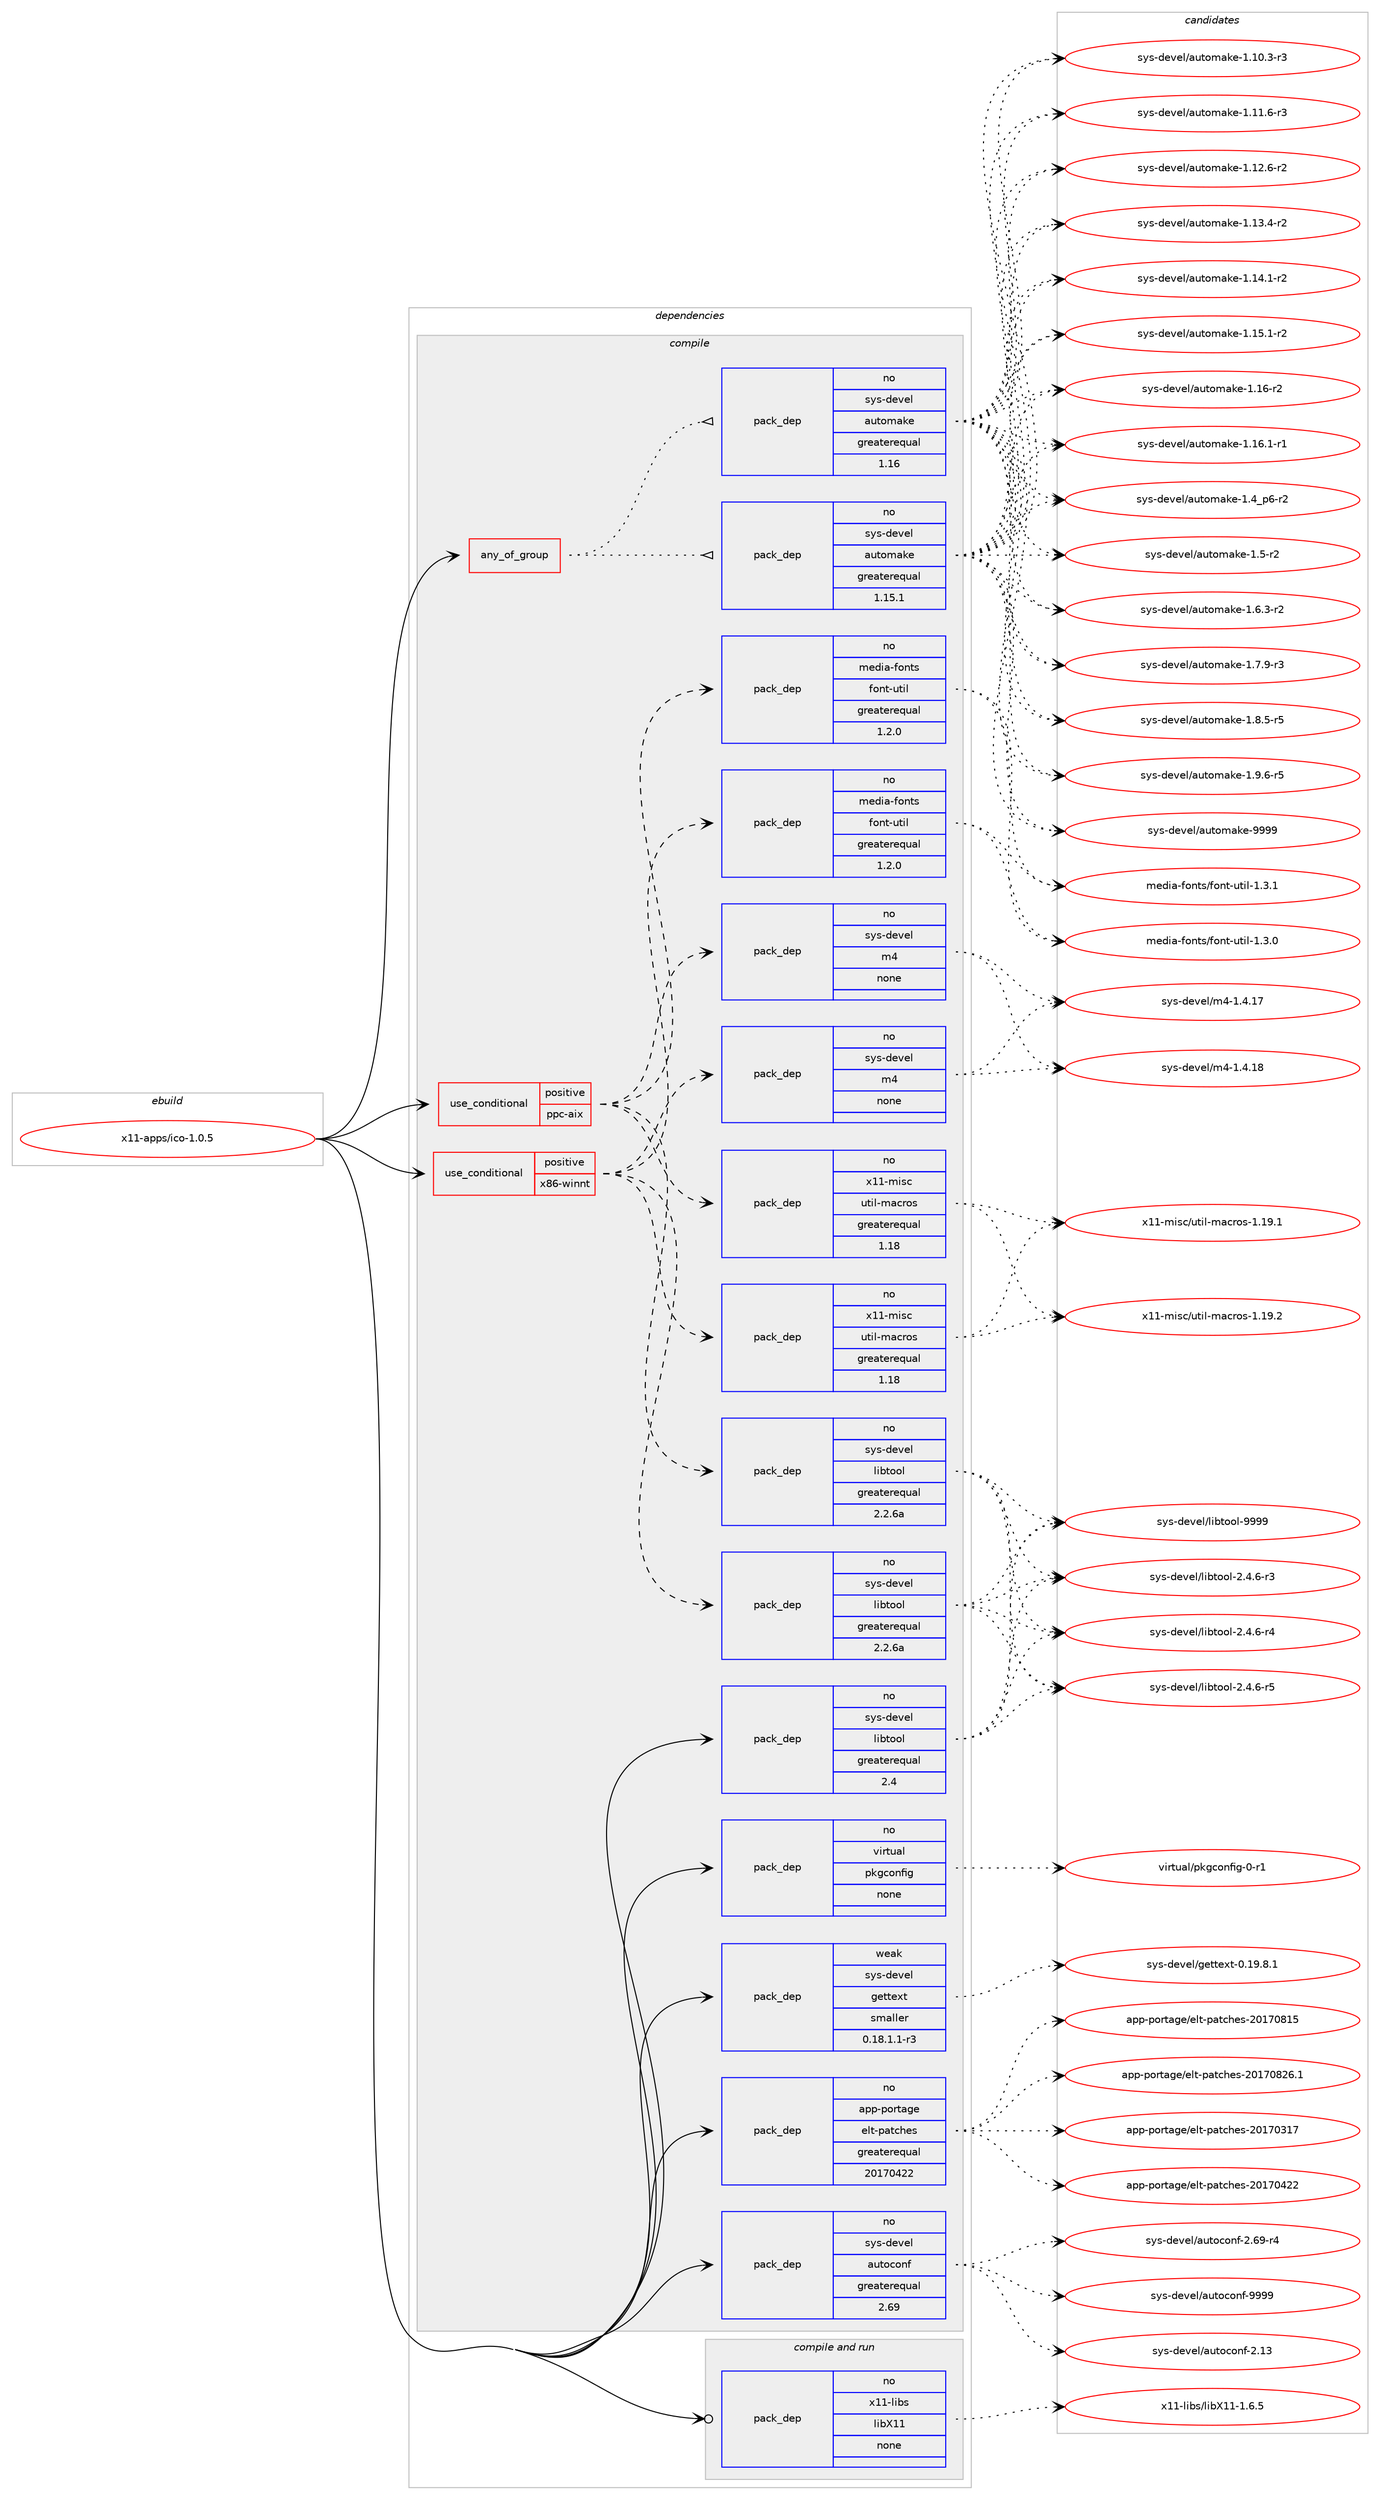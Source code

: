 digraph prolog {

# *************
# Graph options
# *************

newrank=true;
concentrate=true;
compound=true;
graph [rankdir=LR,fontname=Helvetica,fontsize=10,ranksep=1.5];#, ranksep=2.5, nodesep=0.2];
edge  [arrowhead=vee];
node  [fontname=Helvetica,fontsize=10];

# **********
# The ebuild
# **********

subgraph cluster_leftcol {
color=gray;
rank=same;
label=<<i>ebuild</i>>;
id [label="x11-apps/ico-1.0.5", color=red, width=4, href="../x11-apps/ico-1.0.5.svg"];
}

# ****************
# The dependencies
# ****************

subgraph cluster_midcol {
color=gray;
label=<<i>dependencies</i>>;
subgraph cluster_compile {
fillcolor="#eeeeee";
style=filled;
label=<<i>compile</i>>;
subgraph any100 {
dependency7553 [label=<<TABLE BORDER="0" CELLBORDER="1" CELLSPACING="0" CELLPADDING="4"><TR><TD CELLPADDING="10">any_of_group</TD></TR></TABLE>>, shape=none, color=red];subgraph pack6624 {
dependency7554 [label=<<TABLE BORDER="0" CELLBORDER="1" CELLSPACING="0" CELLPADDING="4" WIDTH="220"><TR><TD ROWSPAN="6" CELLPADDING="30">pack_dep</TD></TR><TR><TD WIDTH="110">no</TD></TR><TR><TD>sys-devel</TD></TR><TR><TD>automake</TD></TR><TR><TD>greaterequal</TD></TR><TR><TD>1.16</TD></TR></TABLE>>, shape=none, color=blue];
}
dependency7553:e -> dependency7554:w [weight=20,style="dotted",arrowhead="oinv"];
subgraph pack6625 {
dependency7555 [label=<<TABLE BORDER="0" CELLBORDER="1" CELLSPACING="0" CELLPADDING="4" WIDTH="220"><TR><TD ROWSPAN="6" CELLPADDING="30">pack_dep</TD></TR><TR><TD WIDTH="110">no</TD></TR><TR><TD>sys-devel</TD></TR><TR><TD>automake</TD></TR><TR><TD>greaterequal</TD></TR><TR><TD>1.15.1</TD></TR></TABLE>>, shape=none, color=blue];
}
dependency7553:e -> dependency7555:w [weight=20,style="dotted",arrowhead="oinv"];
}
id:e -> dependency7553:w [weight=20,style="solid",arrowhead="vee"];
subgraph cond830 {
dependency7556 [label=<<TABLE BORDER="0" CELLBORDER="1" CELLSPACING="0" CELLPADDING="4"><TR><TD ROWSPAN="3" CELLPADDING="10">use_conditional</TD></TR><TR><TD>positive</TD></TR><TR><TD>ppc-aix</TD></TR></TABLE>>, shape=none, color=red];
subgraph pack6626 {
dependency7557 [label=<<TABLE BORDER="0" CELLBORDER="1" CELLSPACING="0" CELLPADDING="4" WIDTH="220"><TR><TD ROWSPAN="6" CELLPADDING="30">pack_dep</TD></TR><TR><TD WIDTH="110">no</TD></TR><TR><TD>sys-devel</TD></TR><TR><TD>libtool</TD></TR><TR><TD>greaterequal</TD></TR><TR><TD>2.2.6a</TD></TR></TABLE>>, shape=none, color=blue];
}
dependency7556:e -> dependency7557:w [weight=20,style="dashed",arrowhead="vee"];
subgraph pack6627 {
dependency7558 [label=<<TABLE BORDER="0" CELLBORDER="1" CELLSPACING="0" CELLPADDING="4" WIDTH="220"><TR><TD ROWSPAN="6" CELLPADDING="30">pack_dep</TD></TR><TR><TD WIDTH="110">no</TD></TR><TR><TD>sys-devel</TD></TR><TR><TD>m4</TD></TR><TR><TD>none</TD></TR><TR><TD></TD></TR></TABLE>>, shape=none, color=blue];
}
dependency7556:e -> dependency7558:w [weight=20,style="dashed",arrowhead="vee"];
subgraph pack6628 {
dependency7559 [label=<<TABLE BORDER="0" CELLBORDER="1" CELLSPACING="0" CELLPADDING="4" WIDTH="220"><TR><TD ROWSPAN="6" CELLPADDING="30">pack_dep</TD></TR><TR><TD WIDTH="110">no</TD></TR><TR><TD>x11-misc</TD></TR><TR><TD>util-macros</TD></TR><TR><TD>greaterequal</TD></TR><TR><TD>1.18</TD></TR></TABLE>>, shape=none, color=blue];
}
dependency7556:e -> dependency7559:w [weight=20,style="dashed",arrowhead="vee"];
subgraph pack6629 {
dependency7560 [label=<<TABLE BORDER="0" CELLBORDER="1" CELLSPACING="0" CELLPADDING="4" WIDTH="220"><TR><TD ROWSPAN="6" CELLPADDING="30">pack_dep</TD></TR><TR><TD WIDTH="110">no</TD></TR><TR><TD>media-fonts</TD></TR><TR><TD>font-util</TD></TR><TR><TD>greaterequal</TD></TR><TR><TD>1.2.0</TD></TR></TABLE>>, shape=none, color=blue];
}
dependency7556:e -> dependency7560:w [weight=20,style="dashed",arrowhead="vee"];
}
id:e -> dependency7556:w [weight=20,style="solid",arrowhead="vee"];
subgraph cond831 {
dependency7561 [label=<<TABLE BORDER="0" CELLBORDER="1" CELLSPACING="0" CELLPADDING="4"><TR><TD ROWSPAN="3" CELLPADDING="10">use_conditional</TD></TR><TR><TD>positive</TD></TR><TR><TD>x86-winnt</TD></TR></TABLE>>, shape=none, color=red];
subgraph pack6630 {
dependency7562 [label=<<TABLE BORDER="0" CELLBORDER="1" CELLSPACING="0" CELLPADDING="4" WIDTH="220"><TR><TD ROWSPAN="6" CELLPADDING="30">pack_dep</TD></TR><TR><TD WIDTH="110">no</TD></TR><TR><TD>sys-devel</TD></TR><TR><TD>libtool</TD></TR><TR><TD>greaterequal</TD></TR><TR><TD>2.2.6a</TD></TR></TABLE>>, shape=none, color=blue];
}
dependency7561:e -> dependency7562:w [weight=20,style="dashed",arrowhead="vee"];
subgraph pack6631 {
dependency7563 [label=<<TABLE BORDER="0" CELLBORDER="1" CELLSPACING="0" CELLPADDING="4" WIDTH="220"><TR><TD ROWSPAN="6" CELLPADDING="30">pack_dep</TD></TR><TR><TD WIDTH="110">no</TD></TR><TR><TD>sys-devel</TD></TR><TR><TD>m4</TD></TR><TR><TD>none</TD></TR><TR><TD></TD></TR></TABLE>>, shape=none, color=blue];
}
dependency7561:e -> dependency7563:w [weight=20,style="dashed",arrowhead="vee"];
subgraph pack6632 {
dependency7564 [label=<<TABLE BORDER="0" CELLBORDER="1" CELLSPACING="0" CELLPADDING="4" WIDTH="220"><TR><TD ROWSPAN="6" CELLPADDING="30">pack_dep</TD></TR><TR><TD WIDTH="110">no</TD></TR><TR><TD>x11-misc</TD></TR><TR><TD>util-macros</TD></TR><TR><TD>greaterequal</TD></TR><TR><TD>1.18</TD></TR></TABLE>>, shape=none, color=blue];
}
dependency7561:e -> dependency7564:w [weight=20,style="dashed",arrowhead="vee"];
subgraph pack6633 {
dependency7565 [label=<<TABLE BORDER="0" CELLBORDER="1" CELLSPACING="0" CELLPADDING="4" WIDTH="220"><TR><TD ROWSPAN="6" CELLPADDING="30">pack_dep</TD></TR><TR><TD WIDTH="110">no</TD></TR><TR><TD>media-fonts</TD></TR><TR><TD>font-util</TD></TR><TR><TD>greaterequal</TD></TR><TR><TD>1.2.0</TD></TR></TABLE>>, shape=none, color=blue];
}
dependency7561:e -> dependency7565:w [weight=20,style="dashed",arrowhead="vee"];
}
id:e -> dependency7561:w [weight=20,style="solid",arrowhead="vee"];
subgraph pack6634 {
dependency7566 [label=<<TABLE BORDER="0" CELLBORDER="1" CELLSPACING="0" CELLPADDING="4" WIDTH="220"><TR><TD ROWSPAN="6" CELLPADDING="30">pack_dep</TD></TR><TR><TD WIDTH="110">no</TD></TR><TR><TD>app-portage</TD></TR><TR><TD>elt-patches</TD></TR><TR><TD>greaterequal</TD></TR><TR><TD>20170422</TD></TR></TABLE>>, shape=none, color=blue];
}
id:e -> dependency7566:w [weight=20,style="solid",arrowhead="vee"];
subgraph pack6635 {
dependency7567 [label=<<TABLE BORDER="0" CELLBORDER="1" CELLSPACING="0" CELLPADDING="4" WIDTH="220"><TR><TD ROWSPAN="6" CELLPADDING="30">pack_dep</TD></TR><TR><TD WIDTH="110">no</TD></TR><TR><TD>sys-devel</TD></TR><TR><TD>autoconf</TD></TR><TR><TD>greaterequal</TD></TR><TR><TD>2.69</TD></TR></TABLE>>, shape=none, color=blue];
}
id:e -> dependency7567:w [weight=20,style="solid",arrowhead="vee"];
subgraph pack6636 {
dependency7568 [label=<<TABLE BORDER="0" CELLBORDER="1" CELLSPACING="0" CELLPADDING="4" WIDTH="220"><TR><TD ROWSPAN="6" CELLPADDING="30">pack_dep</TD></TR><TR><TD WIDTH="110">no</TD></TR><TR><TD>sys-devel</TD></TR><TR><TD>libtool</TD></TR><TR><TD>greaterequal</TD></TR><TR><TD>2.4</TD></TR></TABLE>>, shape=none, color=blue];
}
id:e -> dependency7568:w [weight=20,style="solid",arrowhead="vee"];
subgraph pack6637 {
dependency7569 [label=<<TABLE BORDER="0" CELLBORDER="1" CELLSPACING="0" CELLPADDING="4" WIDTH="220"><TR><TD ROWSPAN="6" CELLPADDING="30">pack_dep</TD></TR><TR><TD WIDTH="110">no</TD></TR><TR><TD>virtual</TD></TR><TR><TD>pkgconfig</TD></TR><TR><TD>none</TD></TR><TR><TD></TD></TR></TABLE>>, shape=none, color=blue];
}
id:e -> dependency7569:w [weight=20,style="solid",arrowhead="vee"];
subgraph pack6638 {
dependency7570 [label=<<TABLE BORDER="0" CELLBORDER="1" CELLSPACING="0" CELLPADDING="4" WIDTH="220"><TR><TD ROWSPAN="6" CELLPADDING="30">pack_dep</TD></TR><TR><TD WIDTH="110">weak</TD></TR><TR><TD>sys-devel</TD></TR><TR><TD>gettext</TD></TR><TR><TD>smaller</TD></TR><TR><TD>0.18.1.1-r3</TD></TR></TABLE>>, shape=none, color=blue];
}
id:e -> dependency7570:w [weight=20,style="solid",arrowhead="vee"];
}
subgraph cluster_compileandrun {
fillcolor="#eeeeee";
style=filled;
label=<<i>compile and run</i>>;
subgraph pack6639 {
dependency7571 [label=<<TABLE BORDER="0" CELLBORDER="1" CELLSPACING="0" CELLPADDING="4" WIDTH="220"><TR><TD ROWSPAN="6" CELLPADDING="30">pack_dep</TD></TR><TR><TD WIDTH="110">no</TD></TR><TR><TD>x11-libs</TD></TR><TR><TD>libX11</TD></TR><TR><TD>none</TD></TR><TR><TD></TD></TR></TABLE>>, shape=none, color=blue];
}
id:e -> dependency7571:w [weight=20,style="solid",arrowhead="odotvee"];
}
subgraph cluster_run {
fillcolor="#eeeeee";
style=filled;
label=<<i>run</i>>;
}
}

# **************
# The candidates
# **************

subgraph cluster_choices {
rank=same;
color=gray;
label=<<i>candidates</i>>;

subgraph choice6624 {
color=black;
nodesep=1;
choice11512111545100101118101108479711711611110997107101454946494846514511451 [label="sys-devel/automake-1.10.3-r3", color=red, width=4,href="../sys-devel/automake-1.10.3-r3.svg"];
choice11512111545100101118101108479711711611110997107101454946494946544511451 [label="sys-devel/automake-1.11.6-r3", color=red, width=4,href="../sys-devel/automake-1.11.6-r3.svg"];
choice11512111545100101118101108479711711611110997107101454946495046544511450 [label="sys-devel/automake-1.12.6-r2", color=red, width=4,href="../sys-devel/automake-1.12.6-r2.svg"];
choice11512111545100101118101108479711711611110997107101454946495146524511450 [label="sys-devel/automake-1.13.4-r2", color=red, width=4,href="../sys-devel/automake-1.13.4-r2.svg"];
choice11512111545100101118101108479711711611110997107101454946495246494511450 [label="sys-devel/automake-1.14.1-r2", color=red, width=4,href="../sys-devel/automake-1.14.1-r2.svg"];
choice11512111545100101118101108479711711611110997107101454946495346494511450 [label="sys-devel/automake-1.15.1-r2", color=red, width=4,href="../sys-devel/automake-1.15.1-r2.svg"];
choice1151211154510010111810110847971171161111099710710145494649544511450 [label="sys-devel/automake-1.16-r2", color=red, width=4,href="../sys-devel/automake-1.16-r2.svg"];
choice11512111545100101118101108479711711611110997107101454946495446494511449 [label="sys-devel/automake-1.16.1-r1", color=red, width=4,href="../sys-devel/automake-1.16.1-r1.svg"];
choice115121115451001011181011084797117116111109971071014549465295112544511450 [label="sys-devel/automake-1.4_p6-r2", color=red, width=4,href="../sys-devel/automake-1.4_p6-r2.svg"];
choice11512111545100101118101108479711711611110997107101454946534511450 [label="sys-devel/automake-1.5-r2", color=red, width=4,href="../sys-devel/automake-1.5-r2.svg"];
choice115121115451001011181011084797117116111109971071014549465446514511450 [label="sys-devel/automake-1.6.3-r2", color=red, width=4,href="../sys-devel/automake-1.6.3-r2.svg"];
choice115121115451001011181011084797117116111109971071014549465546574511451 [label="sys-devel/automake-1.7.9-r3", color=red, width=4,href="../sys-devel/automake-1.7.9-r3.svg"];
choice115121115451001011181011084797117116111109971071014549465646534511453 [label="sys-devel/automake-1.8.5-r5", color=red, width=4,href="../sys-devel/automake-1.8.5-r5.svg"];
choice115121115451001011181011084797117116111109971071014549465746544511453 [label="sys-devel/automake-1.9.6-r5", color=red, width=4,href="../sys-devel/automake-1.9.6-r5.svg"];
choice115121115451001011181011084797117116111109971071014557575757 [label="sys-devel/automake-9999", color=red, width=4,href="../sys-devel/automake-9999.svg"];
dependency7554:e -> choice11512111545100101118101108479711711611110997107101454946494846514511451:w [style=dotted,weight="100"];
dependency7554:e -> choice11512111545100101118101108479711711611110997107101454946494946544511451:w [style=dotted,weight="100"];
dependency7554:e -> choice11512111545100101118101108479711711611110997107101454946495046544511450:w [style=dotted,weight="100"];
dependency7554:e -> choice11512111545100101118101108479711711611110997107101454946495146524511450:w [style=dotted,weight="100"];
dependency7554:e -> choice11512111545100101118101108479711711611110997107101454946495246494511450:w [style=dotted,weight="100"];
dependency7554:e -> choice11512111545100101118101108479711711611110997107101454946495346494511450:w [style=dotted,weight="100"];
dependency7554:e -> choice1151211154510010111810110847971171161111099710710145494649544511450:w [style=dotted,weight="100"];
dependency7554:e -> choice11512111545100101118101108479711711611110997107101454946495446494511449:w [style=dotted,weight="100"];
dependency7554:e -> choice115121115451001011181011084797117116111109971071014549465295112544511450:w [style=dotted,weight="100"];
dependency7554:e -> choice11512111545100101118101108479711711611110997107101454946534511450:w [style=dotted,weight="100"];
dependency7554:e -> choice115121115451001011181011084797117116111109971071014549465446514511450:w [style=dotted,weight="100"];
dependency7554:e -> choice115121115451001011181011084797117116111109971071014549465546574511451:w [style=dotted,weight="100"];
dependency7554:e -> choice115121115451001011181011084797117116111109971071014549465646534511453:w [style=dotted,weight="100"];
dependency7554:e -> choice115121115451001011181011084797117116111109971071014549465746544511453:w [style=dotted,weight="100"];
dependency7554:e -> choice115121115451001011181011084797117116111109971071014557575757:w [style=dotted,weight="100"];
}
subgraph choice6625 {
color=black;
nodesep=1;
choice11512111545100101118101108479711711611110997107101454946494846514511451 [label="sys-devel/automake-1.10.3-r3", color=red, width=4,href="../sys-devel/automake-1.10.3-r3.svg"];
choice11512111545100101118101108479711711611110997107101454946494946544511451 [label="sys-devel/automake-1.11.6-r3", color=red, width=4,href="../sys-devel/automake-1.11.6-r3.svg"];
choice11512111545100101118101108479711711611110997107101454946495046544511450 [label="sys-devel/automake-1.12.6-r2", color=red, width=4,href="../sys-devel/automake-1.12.6-r2.svg"];
choice11512111545100101118101108479711711611110997107101454946495146524511450 [label="sys-devel/automake-1.13.4-r2", color=red, width=4,href="../sys-devel/automake-1.13.4-r2.svg"];
choice11512111545100101118101108479711711611110997107101454946495246494511450 [label="sys-devel/automake-1.14.1-r2", color=red, width=4,href="../sys-devel/automake-1.14.1-r2.svg"];
choice11512111545100101118101108479711711611110997107101454946495346494511450 [label="sys-devel/automake-1.15.1-r2", color=red, width=4,href="../sys-devel/automake-1.15.1-r2.svg"];
choice1151211154510010111810110847971171161111099710710145494649544511450 [label="sys-devel/automake-1.16-r2", color=red, width=4,href="../sys-devel/automake-1.16-r2.svg"];
choice11512111545100101118101108479711711611110997107101454946495446494511449 [label="sys-devel/automake-1.16.1-r1", color=red, width=4,href="../sys-devel/automake-1.16.1-r1.svg"];
choice115121115451001011181011084797117116111109971071014549465295112544511450 [label="sys-devel/automake-1.4_p6-r2", color=red, width=4,href="../sys-devel/automake-1.4_p6-r2.svg"];
choice11512111545100101118101108479711711611110997107101454946534511450 [label="sys-devel/automake-1.5-r2", color=red, width=4,href="../sys-devel/automake-1.5-r2.svg"];
choice115121115451001011181011084797117116111109971071014549465446514511450 [label="sys-devel/automake-1.6.3-r2", color=red, width=4,href="../sys-devel/automake-1.6.3-r2.svg"];
choice115121115451001011181011084797117116111109971071014549465546574511451 [label="sys-devel/automake-1.7.9-r3", color=red, width=4,href="../sys-devel/automake-1.7.9-r3.svg"];
choice115121115451001011181011084797117116111109971071014549465646534511453 [label="sys-devel/automake-1.8.5-r5", color=red, width=4,href="../sys-devel/automake-1.8.5-r5.svg"];
choice115121115451001011181011084797117116111109971071014549465746544511453 [label="sys-devel/automake-1.9.6-r5", color=red, width=4,href="../sys-devel/automake-1.9.6-r5.svg"];
choice115121115451001011181011084797117116111109971071014557575757 [label="sys-devel/automake-9999", color=red, width=4,href="../sys-devel/automake-9999.svg"];
dependency7555:e -> choice11512111545100101118101108479711711611110997107101454946494846514511451:w [style=dotted,weight="100"];
dependency7555:e -> choice11512111545100101118101108479711711611110997107101454946494946544511451:w [style=dotted,weight="100"];
dependency7555:e -> choice11512111545100101118101108479711711611110997107101454946495046544511450:w [style=dotted,weight="100"];
dependency7555:e -> choice11512111545100101118101108479711711611110997107101454946495146524511450:w [style=dotted,weight="100"];
dependency7555:e -> choice11512111545100101118101108479711711611110997107101454946495246494511450:w [style=dotted,weight="100"];
dependency7555:e -> choice11512111545100101118101108479711711611110997107101454946495346494511450:w [style=dotted,weight="100"];
dependency7555:e -> choice1151211154510010111810110847971171161111099710710145494649544511450:w [style=dotted,weight="100"];
dependency7555:e -> choice11512111545100101118101108479711711611110997107101454946495446494511449:w [style=dotted,weight="100"];
dependency7555:e -> choice115121115451001011181011084797117116111109971071014549465295112544511450:w [style=dotted,weight="100"];
dependency7555:e -> choice11512111545100101118101108479711711611110997107101454946534511450:w [style=dotted,weight="100"];
dependency7555:e -> choice115121115451001011181011084797117116111109971071014549465446514511450:w [style=dotted,weight="100"];
dependency7555:e -> choice115121115451001011181011084797117116111109971071014549465546574511451:w [style=dotted,weight="100"];
dependency7555:e -> choice115121115451001011181011084797117116111109971071014549465646534511453:w [style=dotted,weight="100"];
dependency7555:e -> choice115121115451001011181011084797117116111109971071014549465746544511453:w [style=dotted,weight="100"];
dependency7555:e -> choice115121115451001011181011084797117116111109971071014557575757:w [style=dotted,weight="100"];
}
subgraph choice6626 {
color=black;
nodesep=1;
choice1151211154510010111810110847108105981161111111084550465246544511451 [label="sys-devel/libtool-2.4.6-r3", color=red, width=4,href="../sys-devel/libtool-2.4.6-r3.svg"];
choice1151211154510010111810110847108105981161111111084550465246544511452 [label="sys-devel/libtool-2.4.6-r4", color=red, width=4,href="../sys-devel/libtool-2.4.6-r4.svg"];
choice1151211154510010111810110847108105981161111111084550465246544511453 [label="sys-devel/libtool-2.4.6-r5", color=red, width=4,href="../sys-devel/libtool-2.4.6-r5.svg"];
choice1151211154510010111810110847108105981161111111084557575757 [label="sys-devel/libtool-9999", color=red, width=4,href="../sys-devel/libtool-9999.svg"];
dependency7557:e -> choice1151211154510010111810110847108105981161111111084550465246544511451:w [style=dotted,weight="100"];
dependency7557:e -> choice1151211154510010111810110847108105981161111111084550465246544511452:w [style=dotted,weight="100"];
dependency7557:e -> choice1151211154510010111810110847108105981161111111084550465246544511453:w [style=dotted,weight="100"];
dependency7557:e -> choice1151211154510010111810110847108105981161111111084557575757:w [style=dotted,weight="100"];
}
subgraph choice6627 {
color=black;
nodesep=1;
choice11512111545100101118101108471095245494652464955 [label="sys-devel/m4-1.4.17", color=red, width=4,href="../sys-devel/m4-1.4.17.svg"];
choice11512111545100101118101108471095245494652464956 [label="sys-devel/m4-1.4.18", color=red, width=4,href="../sys-devel/m4-1.4.18.svg"];
dependency7558:e -> choice11512111545100101118101108471095245494652464955:w [style=dotted,weight="100"];
dependency7558:e -> choice11512111545100101118101108471095245494652464956:w [style=dotted,weight="100"];
}
subgraph choice6628 {
color=black;
nodesep=1;
choice120494945109105115994711711610510845109979911411111545494649574649 [label="x11-misc/util-macros-1.19.1", color=red, width=4,href="../x11-misc/util-macros-1.19.1.svg"];
choice120494945109105115994711711610510845109979911411111545494649574650 [label="x11-misc/util-macros-1.19.2", color=red, width=4,href="../x11-misc/util-macros-1.19.2.svg"];
dependency7559:e -> choice120494945109105115994711711610510845109979911411111545494649574649:w [style=dotted,weight="100"];
dependency7559:e -> choice120494945109105115994711711610510845109979911411111545494649574650:w [style=dotted,weight="100"];
}
subgraph choice6629 {
color=black;
nodesep=1;
choice10910110010597451021111101161154710211111011645117116105108454946514648 [label="media-fonts/font-util-1.3.0", color=red, width=4,href="../media-fonts/font-util-1.3.0.svg"];
choice10910110010597451021111101161154710211111011645117116105108454946514649 [label="media-fonts/font-util-1.3.1", color=red, width=4,href="../media-fonts/font-util-1.3.1.svg"];
dependency7560:e -> choice10910110010597451021111101161154710211111011645117116105108454946514648:w [style=dotted,weight="100"];
dependency7560:e -> choice10910110010597451021111101161154710211111011645117116105108454946514649:w [style=dotted,weight="100"];
}
subgraph choice6630 {
color=black;
nodesep=1;
choice1151211154510010111810110847108105981161111111084550465246544511451 [label="sys-devel/libtool-2.4.6-r3", color=red, width=4,href="../sys-devel/libtool-2.4.6-r3.svg"];
choice1151211154510010111810110847108105981161111111084550465246544511452 [label="sys-devel/libtool-2.4.6-r4", color=red, width=4,href="../sys-devel/libtool-2.4.6-r4.svg"];
choice1151211154510010111810110847108105981161111111084550465246544511453 [label="sys-devel/libtool-2.4.6-r5", color=red, width=4,href="../sys-devel/libtool-2.4.6-r5.svg"];
choice1151211154510010111810110847108105981161111111084557575757 [label="sys-devel/libtool-9999", color=red, width=4,href="../sys-devel/libtool-9999.svg"];
dependency7562:e -> choice1151211154510010111810110847108105981161111111084550465246544511451:w [style=dotted,weight="100"];
dependency7562:e -> choice1151211154510010111810110847108105981161111111084550465246544511452:w [style=dotted,weight="100"];
dependency7562:e -> choice1151211154510010111810110847108105981161111111084550465246544511453:w [style=dotted,weight="100"];
dependency7562:e -> choice1151211154510010111810110847108105981161111111084557575757:w [style=dotted,weight="100"];
}
subgraph choice6631 {
color=black;
nodesep=1;
choice11512111545100101118101108471095245494652464955 [label="sys-devel/m4-1.4.17", color=red, width=4,href="../sys-devel/m4-1.4.17.svg"];
choice11512111545100101118101108471095245494652464956 [label="sys-devel/m4-1.4.18", color=red, width=4,href="../sys-devel/m4-1.4.18.svg"];
dependency7563:e -> choice11512111545100101118101108471095245494652464955:w [style=dotted,weight="100"];
dependency7563:e -> choice11512111545100101118101108471095245494652464956:w [style=dotted,weight="100"];
}
subgraph choice6632 {
color=black;
nodesep=1;
choice120494945109105115994711711610510845109979911411111545494649574649 [label="x11-misc/util-macros-1.19.1", color=red, width=4,href="../x11-misc/util-macros-1.19.1.svg"];
choice120494945109105115994711711610510845109979911411111545494649574650 [label="x11-misc/util-macros-1.19.2", color=red, width=4,href="../x11-misc/util-macros-1.19.2.svg"];
dependency7564:e -> choice120494945109105115994711711610510845109979911411111545494649574649:w [style=dotted,weight="100"];
dependency7564:e -> choice120494945109105115994711711610510845109979911411111545494649574650:w [style=dotted,weight="100"];
}
subgraph choice6633 {
color=black;
nodesep=1;
choice10910110010597451021111101161154710211111011645117116105108454946514648 [label="media-fonts/font-util-1.3.0", color=red, width=4,href="../media-fonts/font-util-1.3.0.svg"];
choice10910110010597451021111101161154710211111011645117116105108454946514649 [label="media-fonts/font-util-1.3.1", color=red, width=4,href="../media-fonts/font-util-1.3.1.svg"];
dependency7565:e -> choice10910110010597451021111101161154710211111011645117116105108454946514648:w [style=dotted,weight="100"];
dependency7565:e -> choice10910110010597451021111101161154710211111011645117116105108454946514649:w [style=dotted,weight="100"];
}
subgraph choice6634 {
color=black;
nodesep=1;
choice97112112451121111141169710310147101108116451129711699104101115455048495548514955 [label="app-portage/elt-patches-20170317", color=red, width=4,href="../app-portage/elt-patches-20170317.svg"];
choice97112112451121111141169710310147101108116451129711699104101115455048495548525050 [label="app-portage/elt-patches-20170422", color=red, width=4,href="../app-portage/elt-patches-20170422.svg"];
choice97112112451121111141169710310147101108116451129711699104101115455048495548564953 [label="app-portage/elt-patches-20170815", color=red, width=4,href="../app-portage/elt-patches-20170815.svg"];
choice971121124511211111411697103101471011081164511297116991041011154550484955485650544649 [label="app-portage/elt-patches-20170826.1", color=red, width=4,href="../app-portage/elt-patches-20170826.1.svg"];
dependency7566:e -> choice97112112451121111141169710310147101108116451129711699104101115455048495548514955:w [style=dotted,weight="100"];
dependency7566:e -> choice97112112451121111141169710310147101108116451129711699104101115455048495548525050:w [style=dotted,weight="100"];
dependency7566:e -> choice97112112451121111141169710310147101108116451129711699104101115455048495548564953:w [style=dotted,weight="100"];
dependency7566:e -> choice971121124511211111411697103101471011081164511297116991041011154550484955485650544649:w [style=dotted,weight="100"];
}
subgraph choice6635 {
color=black;
nodesep=1;
choice115121115451001011181011084797117116111991111101024550464951 [label="sys-devel/autoconf-2.13", color=red, width=4,href="../sys-devel/autoconf-2.13.svg"];
choice1151211154510010111810110847971171161119911111010245504654574511452 [label="sys-devel/autoconf-2.69-r4", color=red, width=4,href="../sys-devel/autoconf-2.69-r4.svg"];
choice115121115451001011181011084797117116111991111101024557575757 [label="sys-devel/autoconf-9999", color=red, width=4,href="../sys-devel/autoconf-9999.svg"];
dependency7567:e -> choice115121115451001011181011084797117116111991111101024550464951:w [style=dotted,weight="100"];
dependency7567:e -> choice1151211154510010111810110847971171161119911111010245504654574511452:w [style=dotted,weight="100"];
dependency7567:e -> choice115121115451001011181011084797117116111991111101024557575757:w [style=dotted,weight="100"];
}
subgraph choice6636 {
color=black;
nodesep=1;
choice1151211154510010111810110847108105981161111111084550465246544511451 [label="sys-devel/libtool-2.4.6-r3", color=red, width=4,href="../sys-devel/libtool-2.4.6-r3.svg"];
choice1151211154510010111810110847108105981161111111084550465246544511452 [label="sys-devel/libtool-2.4.6-r4", color=red, width=4,href="../sys-devel/libtool-2.4.6-r4.svg"];
choice1151211154510010111810110847108105981161111111084550465246544511453 [label="sys-devel/libtool-2.4.6-r5", color=red, width=4,href="../sys-devel/libtool-2.4.6-r5.svg"];
choice1151211154510010111810110847108105981161111111084557575757 [label="sys-devel/libtool-9999", color=red, width=4,href="../sys-devel/libtool-9999.svg"];
dependency7568:e -> choice1151211154510010111810110847108105981161111111084550465246544511451:w [style=dotted,weight="100"];
dependency7568:e -> choice1151211154510010111810110847108105981161111111084550465246544511452:w [style=dotted,weight="100"];
dependency7568:e -> choice1151211154510010111810110847108105981161111111084550465246544511453:w [style=dotted,weight="100"];
dependency7568:e -> choice1151211154510010111810110847108105981161111111084557575757:w [style=dotted,weight="100"];
}
subgraph choice6637 {
color=black;
nodesep=1;
choice11810511411611797108471121071039911111010210510345484511449 [label="virtual/pkgconfig-0-r1", color=red, width=4,href="../virtual/pkgconfig-0-r1.svg"];
dependency7569:e -> choice11810511411611797108471121071039911111010210510345484511449:w [style=dotted,weight="100"];
}
subgraph choice6638 {
color=black;
nodesep=1;
choice1151211154510010111810110847103101116116101120116454846495746564649 [label="sys-devel/gettext-0.19.8.1", color=red, width=4,href="../sys-devel/gettext-0.19.8.1.svg"];
dependency7570:e -> choice1151211154510010111810110847103101116116101120116454846495746564649:w [style=dotted,weight="100"];
}
subgraph choice6639 {
color=black;
nodesep=1;
choice120494945108105981154710810598884949454946544653 [label="x11-libs/libX11-1.6.5", color=red, width=4,href="../x11-libs/libX11-1.6.5.svg"];
dependency7571:e -> choice120494945108105981154710810598884949454946544653:w [style=dotted,weight="100"];
}
}

}
